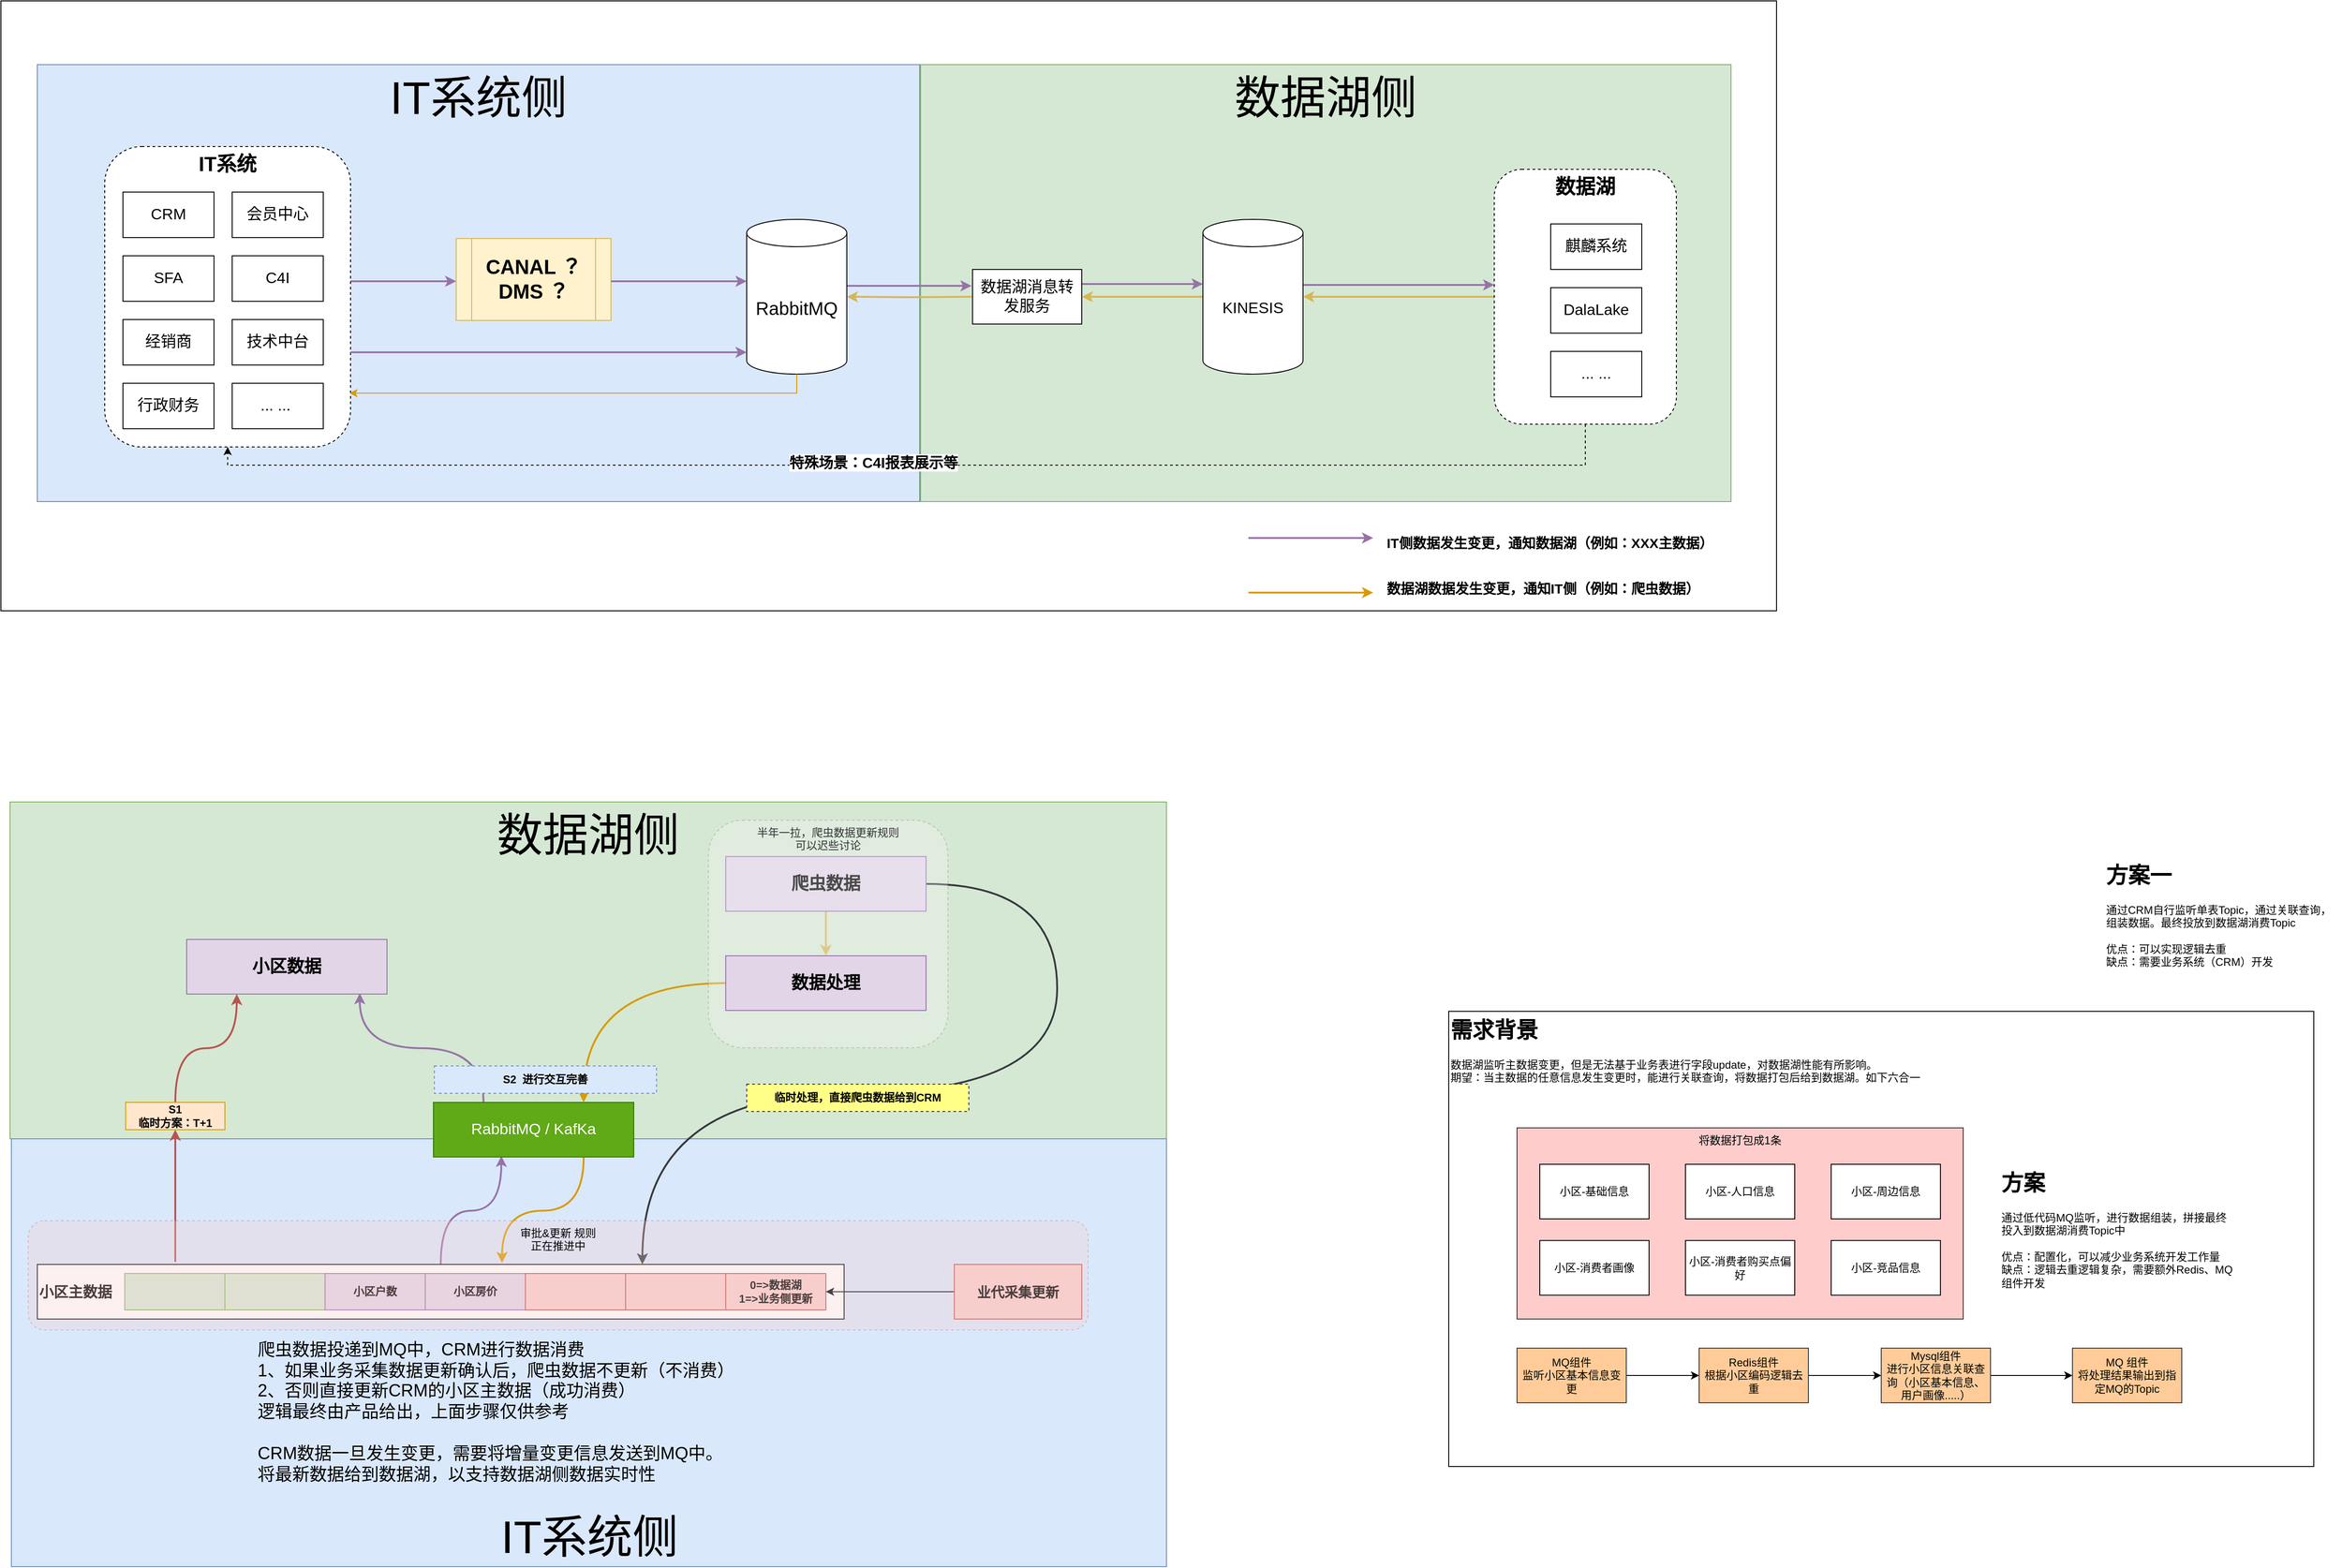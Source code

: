 <mxfile version="24.4.4" type="github">
  <diagram name="第 1 页" id="_mnCOzUP9DBz8knvAwrc">
    <mxGraphModel dx="1657" dy="588" grid="1" gridSize="10" guides="1" tooltips="1" connect="1" arrows="1" fold="1" page="1" pageScale="1" pageWidth="827" pageHeight="1169" math="0" shadow="0">
      <root>
        <mxCell id="0" />
        <mxCell id="1" parent="0" />
        <mxCell id="pive_YGZ8aj-ZetJPHNV-36" value="" style="rounded=0;whiteSpace=wrap;html=1;" vertex="1" parent="1">
          <mxGeometry x="1230" y="1170" width="950" height="500" as="geometry" />
        </mxCell>
        <mxCell id="pive_YGZ8aj-ZetJPHNV-24" value="将数据打包成1条" style="rounded=0;whiteSpace=wrap;html=1;verticalAlign=top;fillColor=#ffcccc;strokeColor=#36393d;" vertex="1" parent="1">
          <mxGeometry x="1305" y="1298" width="490" height="210" as="geometry" />
        </mxCell>
        <mxCell id="es6LMimWQ2Kn1pDAPc1K-94" value="" style="rounded=0;whiteSpace=wrap;html=1;" parent="1" vertex="1">
          <mxGeometry x="-360" y="60" width="1950" height="670" as="geometry" />
        </mxCell>
        <mxCell id="es6LMimWQ2Kn1pDAPc1K-81" value="&lt;font style=&quot;font-size: 50px;&quot;&gt;数据湖侧&lt;/font&gt;" style="rounded=0;whiteSpace=wrap;html=1;fillColor=#d5e8d4;strokeColor=#82b366;verticalAlign=top;movable=1;resizable=1;rotatable=1;deletable=1;editable=1;locked=0;connectable=1;" parent="1" vertex="1">
          <mxGeometry x="-350" y="940" width="1270" height="370" as="geometry" />
        </mxCell>
        <mxCell id="es6LMimWQ2Kn1pDAPc1K-80" value="&lt;font style=&quot;font-size: 50px;&quot;&gt;IT系统侧&lt;/font&gt;" style="rounded=0;whiteSpace=wrap;html=1;fillColor=#dae8fc;strokeColor=#6c8ebf;verticalAlign=bottom;movable=0;resizable=0;rotatable=0;deletable=0;editable=0;locked=1;connectable=0;" parent="1" vertex="1">
          <mxGeometry x="-348.5" y="1310" width="1268.5" height="470" as="geometry" />
        </mxCell>
        <mxCell id="es6LMimWQ2Kn1pDAPc1K-37" value="&lt;font style=&quot;font-size: 50px;&quot;&gt;数据湖侧&lt;/font&gt;" style="rounded=0;whiteSpace=wrap;html=1;fillColor=#d5e8d4;strokeColor=#82b366;verticalAlign=top;" parent="1" vertex="1">
          <mxGeometry x="650" y="130" width="890" height="480" as="geometry" />
        </mxCell>
        <mxCell id="es6LMimWQ2Kn1pDAPc1K-36" value="&lt;font style=&quot;font-size: 50px;&quot;&gt;IT系统侧&lt;/font&gt;" style="rounded=0;whiteSpace=wrap;html=1;fillColor=#dae8fc;strokeColor=#6c8ebf;verticalAlign=top;" parent="1" vertex="1">
          <mxGeometry x="-320" y="130" width="969" height="480" as="geometry" />
        </mxCell>
        <mxCell id="es6LMimWQ2Kn1pDAPc1K-50" style="edgeStyle=orthogonalEdgeStyle;rounded=0;orthogonalLoop=1;jettySize=auto;html=1;exitX=1;exitY=0.5;exitDx=0;exitDy=0;entryX=0;entryY=0.5;entryDx=0;entryDy=0;fillColor=#e1d5e7;strokeColor=#9673a6;strokeWidth=2;" parent="1" edge="1">
          <mxGeometry relative="1" as="geometry">
            <mxPoint x="24.0" y="368.0" as="sourcePoint" />
            <mxPoint x="140" y="368" as="targetPoint" />
          </mxGeometry>
        </mxCell>
        <mxCell id="es6LMimWQ2Kn1pDAPc1K-9" value="&lt;font style=&quot;font-size: 22px;&quot;&gt;&lt;b&gt;IT系统&lt;/b&gt;&lt;/font&gt;" style="rounded=1;whiteSpace=wrap;html=1;dashed=1;verticalAlign=top;fontSize=17;" parent="1" vertex="1">
          <mxGeometry x="-246" y="220" width="270" height="330" as="geometry" />
        </mxCell>
        <mxCell id="es6LMimWQ2Kn1pDAPc1K-1" value="会员中心" style="rounded=0;whiteSpace=wrap;html=1;fontSize=17;" parent="1" vertex="1">
          <mxGeometry x="-106" y="270" width="100" height="50" as="geometry" />
        </mxCell>
        <mxCell id="es6LMimWQ2Kn1pDAPc1K-2" value="C4I" style="rounded=0;whiteSpace=wrap;html=1;fontSize=17;" parent="1" vertex="1">
          <mxGeometry x="-106" y="340" width="100" height="50" as="geometry" />
        </mxCell>
        <mxCell id="es6LMimWQ2Kn1pDAPc1K-3" value="技术中台" style="rounded=0;whiteSpace=wrap;html=1;fontSize=17;" parent="1" vertex="1">
          <mxGeometry x="-106" y="410" width="100" height="50" as="geometry" />
        </mxCell>
        <mxCell id="es6LMimWQ2Kn1pDAPc1K-4" value="... ...&amp;nbsp;" style="rounded=0;whiteSpace=wrap;html=1;fontSize=17;" parent="1" vertex="1">
          <mxGeometry x="-106" y="480" width="100" height="50" as="geometry" />
        </mxCell>
        <mxCell id="es6LMimWQ2Kn1pDAPc1K-5" value="CRM" style="rounded=0;whiteSpace=wrap;html=1;fontSize=17;" parent="1" vertex="1">
          <mxGeometry x="-226" y="270" width="100" height="50" as="geometry" />
        </mxCell>
        <mxCell id="es6LMimWQ2Kn1pDAPc1K-6" value="SFA" style="rounded=0;whiteSpace=wrap;html=1;fontSize=17;" parent="1" vertex="1">
          <mxGeometry x="-226" y="340" width="100" height="50" as="geometry" />
        </mxCell>
        <mxCell id="es6LMimWQ2Kn1pDAPc1K-7" value="经销商" style="rounded=0;whiteSpace=wrap;html=1;fontSize=17;" parent="1" vertex="1">
          <mxGeometry x="-226" y="410" width="100" height="50" as="geometry" />
        </mxCell>
        <mxCell id="es6LMimWQ2Kn1pDAPc1K-8" value="行政财务" style="rounded=0;whiteSpace=wrap;html=1;fontSize=17;" parent="1" vertex="1">
          <mxGeometry x="-226" y="480" width="100" height="50" as="geometry" />
        </mxCell>
        <mxCell id="es6LMimWQ2Kn1pDAPc1K-13" value="" style="edgeStyle=orthogonalEdgeStyle;rounded=0;orthogonalLoop=1;jettySize=auto;html=1;fillColor=#e1d5e7;strokeColor=#9673a6;strokeWidth=2;fontSize=17;" parent="1" edge="1">
          <mxGeometry relative="1" as="geometry">
            <mxPoint x="569.0" y="373.0" as="sourcePoint" />
            <mxPoint x="706" y="373.0" as="targetPoint" />
          </mxGeometry>
        </mxCell>
        <mxCell id="es6LMimWQ2Kn1pDAPc1K-10" value="&lt;font style=&quot;font-size: 20px;&quot;&gt;RabbitMQ&lt;/font&gt;" style="shape=cylinder3;whiteSpace=wrap;html=1;boundedLbl=1;backgroundOutline=1;size=15;fontSize=17;" parent="1" vertex="1">
          <mxGeometry x="459" y="300" width="110" height="170" as="geometry" />
        </mxCell>
        <mxCell id="es6LMimWQ2Kn1pDAPc1K-15" style="edgeStyle=orthogonalEdgeStyle;rounded=0;orthogonalLoop=1;jettySize=auto;html=1;exitX=1;exitY=0.5;exitDx=0;exitDy=0;fillColor=#e1d5e7;strokeColor=#9673a6;strokeWidth=2;fontSize=17;" parent="1" edge="1">
          <mxGeometry relative="1" as="geometry">
            <mxPoint x="827" y="371.0" as="sourcePoint" />
            <mxPoint x="960.0" y="371.0" as="targetPoint" />
          </mxGeometry>
        </mxCell>
        <mxCell id="es6LMimWQ2Kn1pDAPc1K-32" style="edgeStyle=orthogonalEdgeStyle;rounded=0;orthogonalLoop=1;jettySize=auto;html=1;exitX=0;exitY=0.5;exitDx=0;exitDy=0;fillColor=#fff2cc;strokeColor=#d6b656;strokeWidth=2;fontSize=17;" parent="1" target="es6LMimWQ2Kn1pDAPc1K-10" edge="1">
          <mxGeometry relative="1" as="geometry">
            <mxPoint x="706" y="385.0" as="sourcePoint" />
          </mxGeometry>
        </mxCell>
        <mxCell id="es6LMimWQ2Kn1pDAPc1K-12" value="数据湖消息转发服务" style="whiteSpace=wrap;html=1;fontSize=17;" parent="1" vertex="1">
          <mxGeometry x="707" y="355" width="120" height="60" as="geometry" />
        </mxCell>
        <mxCell id="es6LMimWQ2Kn1pDAPc1K-23" style="edgeStyle=orthogonalEdgeStyle;rounded=0;orthogonalLoop=1;jettySize=auto;html=1;exitX=1;exitY=0.5;exitDx=0;exitDy=0;exitPerimeter=0;entryX=0;entryY=0.5;entryDx=0;entryDy=0;fillColor=#e1d5e7;strokeColor=#9673a6;strokeWidth=2;fontSize=17;" parent="1" edge="1">
          <mxGeometry relative="1" as="geometry">
            <mxPoint x="1070.0" y="372.0" as="sourcePoint" />
            <mxPoint x="1280" y="372.0" as="targetPoint" />
          </mxGeometry>
        </mxCell>
        <mxCell id="es6LMimWQ2Kn1pDAPc1K-30" style="edgeStyle=orthogonalEdgeStyle;rounded=0;orthogonalLoop=1;jettySize=auto;html=1;exitX=0;exitY=0.5;exitDx=0;exitDy=0;exitPerimeter=0;fillColor=#fff2cc;strokeColor=#d6b656;strokeWidth=2;fontSize=17;" parent="1" source="es6LMimWQ2Kn1pDAPc1K-14" target="es6LMimWQ2Kn1pDAPc1K-12" edge="1">
          <mxGeometry relative="1" as="geometry" />
        </mxCell>
        <mxCell id="es6LMimWQ2Kn1pDAPc1K-14" value="KINESIS" style="shape=cylinder3;whiteSpace=wrap;html=1;boundedLbl=1;backgroundOutline=1;size=15;fontSize=17;" parent="1" vertex="1">
          <mxGeometry x="960" y="300" width="110" height="170" as="geometry" />
        </mxCell>
        <mxCell id="es6LMimWQ2Kn1pDAPc1K-31" style="edgeStyle=orthogonalEdgeStyle;rounded=0;orthogonalLoop=1;jettySize=auto;html=1;exitX=0;exitY=0.5;exitDx=0;exitDy=0;fillColor=#fff2cc;strokeColor=#d6b656;strokeWidth=2;fontSize=17;" parent="1" source="es6LMimWQ2Kn1pDAPc1K-16" target="es6LMimWQ2Kn1pDAPc1K-14" edge="1">
          <mxGeometry relative="1" as="geometry" />
        </mxCell>
        <mxCell id="es6LMimWQ2Kn1pDAPc1K-44" style="edgeStyle=orthogonalEdgeStyle;rounded=0;orthogonalLoop=1;jettySize=auto;html=1;exitX=0.5;exitY=1;exitDx=0;exitDy=0;entryX=0.5;entryY=1;entryDx=0;entryDy=0;dashed=1;" parent="1" source="es6LMimWQ2Kn1pDAPc1K-16" target="es6LMimWQ2Kn1pDAPc1K-9" edge="1">
          <mxGeometry relative="1" as="geometry" />
        </mxCell>
        <mxCell id="es6LMimWQ2Kn1pDAPc1K-46" value="&lt;font style=&quot;font-size: 16px;&quot;&gt;&lt;b&gt;特殊场景：C4I报表展示等&lt;/b&gt;&lt;/font&gt;" style="edgeLabel;html=1;align=center;verticalAlign=middle;resizable=0;points=[];" parent="es6LMimWQ2Kn1pDAPc1K-44" vertex="1" connectable="0">
          <mxGeometry x="0.063" y="-3" relative="1" as="geometry">
            <mxPoint as="offset" />
          </mxGeometry>
        </mxCell>
        <mxCell id="es6LMimWQ2Kn1pDAPc1K-16" value="&lt;font size=&quot;1&quot; style=&quot;&quot;&gt;&lt;b style=&quot;font-size: 22px;&quot;&gt;数据湖&lt;/b&gt;&lt;/font&gt;" style="rounded=1;whiteSpace=wrap;html=1;dashed=1;verticalAlign=top;fontSize=17;" parent="1" vertex="1">
          <mxGeometry x="1280" y="245" width="200" height="280" as="geometry" />
        </mxCell>
        <mxCell id="es6LMimWQ2Kn1pDAPc1K-19" value="麒麟系统" style="rounded=0;whiteSpace=wrap;html=1;fontSize=17;" parent="1" vertex="1">
          <mxGeometry x="1342" y="305" width="100" height="50" as="geometry" />
        </mxCell>
        <mxCell id="es6LMimWQ2Kn1pDAPc1K-20" value="DalaLake" style="rounded=0;whiteSpace=wrap;html=1;fontSize=17;" parent="1" vertex="1">
          <mxGeometry x="1342" y="375" width="100" height="50" as="geometry" />
        </mxCell>
        <mxCell id="es6LMimWQ2Kn1pDAPc1K-21" value="... ..." style="rounded=0;whiteSpace=wrap;html=1;fontSize=17;" parent="1" vertex="1">
          <mxGeometry x="1342" y="445" width="100" height="50" as="geometry" />
        </mxCell>
        <mxCell id="es6LMimWQ2Kn1pDAPc1K-38" value="" style="edgeStyle=orthogonalEdgeStyle;rounded=0;orthogonalLoop=1;jettySize=auto;html=1;fillColor=#e1d5e7;strokeColor=#9673a6;strokeWidth=2;" parent="1" edge="1">
          <mxGeometry relative="1" as="geometry">
            <mxPoint x="1010.0" y="650.0" as="sourcePoint" />
            <mxPoint x="1147" y="650.0" as="targetPoint" />
          </mxGeometry>
        </mxCell>
        <mxCell id="es6LMimWQ2Kn1pDAPc1K-39" value="IT侧数据发生变更，通知数据湖（例如：XXX主数据）" style="text;html=1;align=left;verticalAlign=middle;whiteSpace=wrap;rounded=0;fontStyle=1;fontSize=15;" parent="1" vertex="1">
          <mxGeometry x="1160" y="640" width="380" height="30" as="geometry" />
        </mxCell>
        <mxCell id="es6LMimWQ2Kn1pDAPc1K-41" value="" style="edgeStyle=orthogonalEdgeStyle;rounded=0;orthogonalLoop=1;jettySize=auto;html=1;fillColor=#ffe6cc;strokeColor=#d79b00;strokeWidth=2;" parent="1" edge="1">
          <mxGeometry relative="1" as="geometry">
            <mxPoint x="1010.0" y="710.0" as="sourcePoint" />
            <mxPoint x="1147" y="710.0" as="targetPoint" />
          </mxGeometry>
        </mxCell>
        <mxCell id="es6LMimWQ2Kn1pDAPc1K-43" value="数据湖数据发生变更，通知IT侧（例如：爬虫数据）" style="text;html=1;align=left;verticalAlign=middle;whiteSpace=wrap;rounded=0;fontStyle=1;fontSize=15;" parent="1" vertex="1">
          <mxGeometry x="1160" y="690" width="380" height="30" as="geometry" />
        </mxCell>
        <mxCell id="es6LMimWQ2Kn1pDAPc1K-48" style="edgeStyle=orthogonalEdgeStyle;rounded=0;orthogonalLoop=1;jettySize=auto;html=1;exitX=0.5;exitY=1;exitDx=0;exitDy=0;exitPerimeter=0;entryX=0.995;entryY=0.821;entryDx=0;entryDy=0;entryPerimeter=0;fillColor=#ffe6cc;strokeColor=#d79b00;" parent="1" source="es6LMimWQ2Kn1pDAPc1K-10" target="es6LMimWQ2Kn1pDAPc1K-9" edge="1">
          <mxGeometry relative="1" as="geometry" />
        </mxCell>
        <mxCell id="es6LMimWQ2Kn1pDAPc1K-49" value="&lt;font style=&quot;font-size: 22px;&quot;&gt;&lt;b&gt;CANAL ？&lt;br&gt;DMS ？&lt;/b&gt;&lt;/font&gt;" style="shape=process;whiteSpace=wrap;html=1;backgroundOutline=1;fillColor=#fff2cc;strokeColor=#d6b656;" parent="1" vertex="1">
          <mxGeometry x="140" y="321" width="170" height="90" as="geometry" />
        </mxCell>
        <mxCell id="es6LMimWQ2Kn1pDAPc1K-51" style="edgeStyle=orthogonalEdgeStyle;rounded=0;orthogonalLoop=1;jettySize=auto;html=1;exitX=1;exitY=0.5;exitDx=0;exitDy=0;entryX=0;entryY=0.5;entryDx=0;entryDy=0;entryPerimeter=0;fillColor=#e1d5e7;strokeColor=#9673a6;strokeWidth=2;" parent="1" edge="1">
          <mxGeometry relative="1" as="geometry">
            <mxPoint x="310" y="368" as="sourcePoint" />
            <mxPoint x="459" y="368" as="targetPoint" />
          </mxGeometry>
        </mxCell>
        <mxCell id="es6LMimWQ2Kn1pDAPc1K-53" style="edgeStyle=orthogonalEdgeStyle;rounded=0;orthogonalLoop=1;jettySize=auto;html=1;exitX=1;exitY=0.5;exitDx=0;exitDy=0;entryX=0;entryY=0.5;entryDx=0;entryDy=0;entryPerimeter=0;strokeWidth=2;fillColor=#e1d5e7;strokeColor=#9673a6;" parent="1" edge="1">
          <mxGeometry relative="1" as="geometry">
            <mxPoint x="24.0" y="446.0" as="sourcePoint" />
            <mxPoint x="459" y="446" as="targetPoint" />
          </mxGeometry>
        </mxCell>
        <mxCell id="es6LMimWQ2Kn1pDAPc1K-54" style="edgeStyle=orthogonalEdgeStyle;curved=1;rounded=0;orthogonalLoop=1;jettySize=auto;html=1;entryX=0.339;entryY=0.98;entryDx=0;entryDy=0;fillColor=#e1d5e7;strokeColor=#9673a6;strokeWidth=2;entryPerimeter=0;" parent="1" source="es6LMimWQ2Kn1pDAPc1K-55" target="es6LMimWQ2Kn1pDAPc1K-57" edge="1">
          <mxGeometry relative="1" as="geometry" />
        </mxCell>
        <mxCell id="es6LMimWQ2Kn1pDAPc1K-55" value="&lt;font style=&quot;font-size: 16px;&quot;&gt;小区主数据&lt;/font&gt;" style="rounded=0;whiteSpace=wrap;html=1;align=left;fontStyle=1" parent="1" vertex="1">
          <mxGeometry x="-320" y="1448" width="886" height="60" as="geometry" />
        </mxCell>
        <mxCell id="es6LMimWQ2Kn1pDAPc1K-56" style="edgeStyle=orthogonalEdgeStyle;curved=1;rounded=0;orthogonalLoop=1;jettySize=auto;html=1;exitX=0.75;exitY=1;exitDx=0;exitDy=0;fillColor=#ffe6cc;strokeColor=#d79b00;strokeWidth=2;entryX=0.576;entryY=-0.028;entryDx=0;entryDy=0;entryPerimeter=0;" parent="1" source="es6LMimWQ2Kn1pDAPc1K-57" target="es6LMimWQ2Kn1pDAPc1K-55" edge="1">
          <mxGeometry relative="1" as="geometry" />
        </mxCell>
        <mxCell id="es6LMimWQ2Kn1pDAPc1K-83" style="edgeStyle=orthogonalEdgeStyle;rounded=0;orthogonalLoop=1;jettySize=auto;html=1;exitX=0.25;exitY=0;exitDx=0;exitDy=0;entryX=0.864;entryY=0.983;entryDx=0;entryDy=0;curved=1;fillColor=#e1d5e7;strokeColor=#9673a6;strokeWidth=2;entryPerimeter=0;" parent="1" source="es6LMimWQ2Kn1pDAPc1K-57" target="es6LMimWQ2Kn1pDAPc1K-61" edge="1">
          <mxGeometry relative="1" as="geometry" />
        </mxCell>
        <mxCell id="es6LMimWQ2Kn1pDAPc1K-57" value="RabbitMQ / KafKa" style="rounded=0;whiteSpace=wrap;html=1;fillColor=#60a917;strokeColor=#2D7600;fontColor=#ffffff;fontSize=17;" parent="1" vertex="1">
          <mxGeometry x="115" y="1270" width="220" height="60" as="geometry" />
        </mxCell>
        <mxCell id="es6LMimWQ2Kn1pDAPc1K-95" style="edgeStyle=orthogonalEdgeStyle;rounded=0;orthogonalLoop=1;jettySize=auto;html=1;entryX=0.75;entryY=0;entryDx=0;entryDy=0;curved=1;strokeWidth=2;fillColor=#ffe6cc;strokeColor=#d79b00;exitX=0;exitY=0.5;exitDx=0;exitDy=0;" parent="1" source="pive_YGZ8aj-ZetJPHNV-5" target="es6LMimWQ2Kn1pDAPc1K-57" edge="1">
          <mxGeometry relative="1" as="geometry">
            <mxPoint x="380" y="1180" as="sourcePoint" />
          </mxGeometry>
        </mxCell>
        <mxCell id="pive_YGZ8aj-ZetJPHNV-6" style="edgeStyle=orthogonalEdgeStyle;rounded=0;orthogonalLoop=1;jettySize=auto;html=1;exitX=0.5;exitY=1;exitDx=0;exitDy=0;entryX=0.5;entryY=0;entryDx=0;entryDy=0;fillColor=#fff2cc;strokeColor=#d6b656;strokeWidth=2;" edge="1" parent="1" source="es6LMimWQ2Kn1pDAPc1K-59" target="pive_YGZ8aj-ZetJPHNV-5">
          <mxGeometry relative="1" as="geometry" />
        </mxCell>
        <mxCell id="pive_YGZ8aj-ZetJPHNV-8" style="edgeStyle=orthogonalEdgeStyle;rounded=0;orthogonalLoop=1;jettySize=auto;html=1;exitX=1;exitY=0.5;exitDx=0;exitDy=0;entryX=0.75;entryY=0;entryDx=0;entryDy=0;curved=1;fillColor=#eeeeee;strokeColor=#36393d;strokeWidth=2;" edge="1" parent="1" source="es6LMimWQ2Kn1pDAPc1K-59" target="es6LMimWQ2Kn1pDAPc1K-55">
          <mxGeometry relative="1" as="geometry">
            <Array as="points">
              <mxPoint x="800" y="1030" />
              <mxPoint x="800" y="1260" />
              <mxPoint x="345" y="1260" />
            </Array>
          </mxGeometry>
        </mxCell>
        <mxCell id="pive_YGZ8aj-ZetJPHNV-9" value="Text" style="edgeLabel;html=1;align=center;verticalAlign=middle;resizable=0;points=[];" vertex="1" connectable="0" parent="pive_YGZ8aj-ZetJPHNV-8">
          <mxGeometry x="0.247" y="2" relative="1" as="geometry">
            <mxPoint x="-1" as="offset" />
          </mxGeometry>
        </mxCell>
        <mxCell id="es6LMimWQ2Kn1pDAPc1K-59" value="爬虫数据" style="rounded=0;whiteSpace=wrap;html=1;fillColor=#e1d5e7;strokeColor=#9673a6;fontSize=19;fontStyle=1" parent="1" vertex="1">
          <mxGeometry x="436" y="1000" width="220" height="60" as="geometry" />
        </mxCell>
        <mxCell id="es6LMimWQ2Kn1pDAPc1K-61" value="小区数据" style="rounded=0;whiteSpace=wrap;html=1;fillColor=#e1d5e7;strokeColor=#9673a6;fontSize=19;fontStyle=1" parent="1" vertex="1">
          <mxGeometry x="-156" y="1091" width="220" height="60" as="geometry" />
        </mxCell>
        <mxCell id="es6LMimWQ2Kn1pDAPc1K-62" value="" style="rounded=0;whiteSpace=wrap;html=1;fillColor=#d5e8d4;strokeColor=#82b366;fontStyle=1" parent="1" vertex="1">
          <mxGeometry x="-224" y="1458" width="110" height="40" as="geometry" />
        </mxCell>
        <mxCell id="es6LMimWQ2Kn1pDAPc1K-63" value="" style="rounded=0;whiteSpace=wrap;html=1;fillColor=#d5e8d4;strokeColor=#82b366;fontStyle=1" parent="1" vertex="1">
          <mxGeometry x="-114" y="1458" width="110" height="40" as="geometry" />
        </mxCell>
        <mxCell id="es6LMimWQ2Kn1pDAPc1K-96" style="edgeStyle=orthogonalEdgeStyle;rounded=0;orthogonalLoop=1;jettySize=auto;html=1;entryX=0.25;entryY=1;entryDx=0;entryDy=0;curved=1;fillColor=#f8cecc;strokeColor=#b85450;strokeWidth=2;exitX=0.5;exitY=0;exitDx=0;exitDy=0;" parent="1" source="es6LMimWQ2Kn1pDAPc1K-97" target="es6LMimWQ2Kn1pDAPc1K-61" edge="1">
          <mxGeometry relative="1" as="geometry">
            <mxPoint x="10" y="1450" as="sourcePoint" />
          </mxGeometry>
        </mxCell>
        <mxCell id="es6LMimWQ2Kn1pDAPc1K-64" value="小区户数" style="rounded=0;whiteSpace=wrap;html=1;fillColor=#e1d5e7;strokeColor=#9673a6;fontStyle=1" parent="1" vertex="1">
          <mxGeometry x="-4" y="1458" width="110" height="40" as="geometry" />
        </mxCell>
        <mxCell id="es6LMimWQ2Kn1pDAPc1K-65" value="小区房价" style="rounded=0;whiteSpace=wrap;html=1;fillColor=#e1d5e7;strokeColor=#9673a6;fontStyle=1" parent="1" vertex="1">
          <mxGeometry x="106" y="1458" width="110" height="40" as="geometry" />
        </mxCell>
        <mxCell id="es6LMimWQ2Kn1pDAPc1K-66" value="" style="rounded=0;whiteSpace=wrap;html=1;fillColor=#f8cecc;strokeColor=#b85450;fontStyle=1" parent="1" vertex="1">
          <mxGeometry x="216" y="1458" width="110" height="40" as="geometry" />
        </mxCell>
        <mxCell id="es6LMimWQ2Kn1pDAPc1K-67" value="" style="rounded=0;whiteSpace=wrap;html=1;fillColor=#f8cecc;strokeColor=#b85450;fontStyle=1" parent="1" vertex="1">
          <mxGeometry x="326" y="1458" width="110" height="40" as="geometry" />
        </mxCell>
        <mxCell id="es6LMimWQ2Kn1pDAPc1K-68" value="0=&amp;gt;数据湖&lt;br&gt;1=&amp;gt;业务侧更新" style="rounded=0;whiteSpace=wrap;html=1;fillColor=#f8cecc;strokeColor=#b85450;fontStyle=1" parent="1" vertex="1">
          <mxGeometry x="436" y="1458" width="110" height="40" as="geometry" />
        </mxCell>
        <mxCell id="es6LMimWQ2Kn1pDAPc1K-69" style="edgeStyle=orthogonalEdgeStyle;curved=1;rounded=0;orthogonalLoop=1;jettySize=auto;html=1;exitX=0;exitY=0.5;exitDx=0;exitDy=0;entryX=1;entryY=0.5;entryDx=0;entryDy=0;fontStyle=1" parent="1" source="es6LMimWQ2Kn1pDAPc1K-70" target="es6LMimWQ2Kn1pDAPc1K-68" edge="1">
          <mxGeometry relative="1" as="geometry" />
        </mxCell>
        <mxCell id="es6LMimWQ2Kn1pDAPc1K-70" value="业代采集更新" style="rounded=0;whiteSpace=wrap;html=1;fillColor=#f8cecc;strokeColor=#b85450;fontStyle=1;fontSize=15;" parent="1" vertex="1">
          <mxGeometry x="687" y="1448" width="140" height="60" as="geometry" />
        </mxCell>
        <mxCell id="es6LMimWQ2Kn1pDAPc1K-73" value="&lt;font style=&quot;font-size: 19px;&quot;&gt;&lt;br&gt;爬虫数据投递到MQ中，CRM进行数据消费&lt;br&gt;1、如果业务采集数据更新确认后，爬虫数据不更新（不消费）&lt;br&gt;&lt;/font&gt;&lt;div style=&quot;font-size: 19px;&quot;&gt;&lt;span style=&quot;background-color: initial;&quot;&gt;&lt;font style=&quot;font-size: 19px;&quot;&gt;2、否则直接更新CRM的小区主数据（成功消费）&lt;br&gt;逻辑最终由产品给出，上面步骤仅供参考&lt;br&gt;&lt;br&gt;CRM数据一旦发生变更，需要将增量变更信息发送到MQ中。&lt;br&gt;将最新数据给到数据湖，以支持数据湖侧数据实时性&lt;br&gt;&lt;br&gt;&lt;/font&gt;&lt;/span&gt;&lt;/div&gt;" style="text;html=1;align=left;verticalAlign=middle;whiteSpace=wrap;rounded=0;" parent="1" vertex="1">
          <mxGeometry x="-80" y="1530" width="530" height="160" as="geometry" />
        </mxCell>
        <mxCell id="es6LMimWQ2Kn1pDAPc1K-98" value="临时处理，直接爬虫数据给到CRM" style="text;html=1;align=center;verticalAlign=middle;whiteSpace=wrap;rounded=0;fontStyle=1;fillColor=#ffff88;strokeColor=#36393d;dashed=1;" parent="1" vertex="1">
          <mxGeometry x="459" y="1250" width="244" height="30" as="geometry" />
        </mxCell>
        <mxCell id="es6LMimWQ2Kn1pDAPc1K-100" value="" style="edgeStyle=orthogonalEdgeStyle;rounded=0;orthogonalLoop=1;jettySize=auto;html=1;entryX=0.5;entryY=1;entryDx=0;entryDy=0;curved=1;fillColor=#f8cecc;strokeColor=#b85450;strokeWidth=2;exitX=0.171;exitY=-0.045;exitDx=0;exitDy=0;exitPerimeter=0;" parent="1" source="es6LMimWQ2Kn1pDAPc1K-55" target="es6LMimWQ2Kn1pDAPc1K-97" edge="1">
          <mxGeometry relative="1" as="geometry">
            <mxPoint x="-168" y="1445" as="sourcePoint" />
            <mxPoint x="-101" y="1151" as="targetPoint" />
          </mxGeometry>
        </mxCell>
        <mxCell id="es6LMimWQ2Kn1pDAPc1K-97" value="S1&lt;br&gt;临时方案：T+1" style="text;html=1;align=center;verticalAlign=middle;whiteSpace=wrap;rounded=0;fontStyle=1;fillColor=#ffe6cc;strokeColor=#d79b00;" parent="1" vertex="1">
          <mxGeometry x="-223" y="1270" width="109" height="30" as="geometry" />
        </mxCell>
        <mxCell id="pive_YGZ8aj-ZetJPHNV-2" value="审批&amp;amp;更新 规则&lt;br&gt;正在推进中" style="rounded=1;whiteSpace=wrap;html=1;opacity=30;dashed=1;verticalAlign=top;fillColor=#f8cecc;strokeColor=#b85450;" vertex="1" parent="1">
          <mxGeometry x="-330" y="1400" width="1164" height="120" as="geometry" />
        </mxCell>
        <mxCell id="pive_YGZ8aj-ZetJPHNV-4" value="半年一拉，爬虫数据更新规则&lt;br&gt;可以迟些讨论" style="rounded=1;whiteSpace=wrap;html=1;dashed=1;opacity=30;verticalAlign=top;fillColor=#f5f5f5;fontColor=#333333;strokeColor=#666666;" vertex="1" parent="1">
          <mxGeometry x="417" y="960" width="263" height="250" as="geometry" />
        </mxCell>
        <mxCell id="pive_YGZ8aj-ZetJPHNV-5" value="数据处理" style="rounded=0;whiteSpace=wrap;html=1;fillColor=#e1d5e7;strokeColor=#9673a6;fontSize=19;fontStyle=1" vertex="1" parent="1">
          <mxGeometry x="436" y="1109" width="220" height="60" as="geometry" />
        </mxCell>
        <mxCell id="pive_YGZ8aj-ZetJPHNV-12" value="S2&amp;nbsp; 进行交互完善" style="text;html=1;align=center;verticalAlign=middle;whiteSpace=wrap;rounded=0;fontStyle=1;fillColor=#dae8fc;strokeColor=#6c8ebf;dashed=1;" vertex="1" parent="1">
          <mxGeometry x="116" y="1230" width="244" height="30" as="geometry" />
        </mxCell>
        <mxCell id="pive_YGZ8aj-ZetJPHNV-18" value="小区-人口信息" style="rounded=0;whiteSpace=wrap;html=1;" vertex="1" parent="1">
          <mxGeometry x="1490" y="1338" width="120" height="60" as="geometry" />
        </mxCell>
        <mxCell id="pive_YGZ8aj-ZetJPHNV-19" value="小区-基础信息" style="rounded=0;whiteSpace=wrap;html=1;" vertex="1" parent="1">
          <mxGeometry x="1330" y="1338" width="120" height="60" as="geometry" />
        </mxCell>
        <mxCell id="pive_YGZ8aj-ZetJPHNV-20" value="小区-周边信息" style="rounded=0;whiteSpace=wrap;html=1;" vertex="1" parent="1">
          <mxGeometry x="1650" y="1338" width="120" height="60" as="geometry" />
        </mxCell>
        <mxCell id="pive_YGZ8aj-ZetJPHNV-21" value="小区-消费者购买点偏好" style="rounded=0;whiteSpace=wrap;html=1;" vertex="1" parent="1">
          <mxGeometry x="1490" y="1421.75" width="120" height="60" as="geometry" />
        </mxCell>
        <mxCell id="pive_YGZ8aj-ZetJPHNV-22" value="小区-竞品信息" style="rounded=0;whiteSpace=wrap;html=1;" vertex="1" parent="1">
          <mxGeometry x="1650" y="1421.75" width="120" height="60" as="geometry" />
        </mxCell>
        <mxCell id="pive_YGZ8aj-ZetJPHNV-23" value="小区-消费者画像" style="rounded=0;whiteSpace=wrap;html=1;" vertex="1" parent="1">
          <mxGeometry x="1330" y="1421.75" width="120" height="60" as="geometry" />
        </mxCell>
        <mxCell id="pive_YGZ8aj-ZetJPHNV-27" value="&lt;h1 style=&quot;margin-top: 0px;&quot;&gt;方案一&lt;/h1&gt;&lt;div&gt;通过CRM自行监听单表Topic，通过关联查询，组装数据。最终投放到数据湖消费Topic&lt;/div&gt;&lt;div&gt;&lt;br&gt;&lt;/div&gt;&lt;div&gt;优点：可以实现逻辑去重&lt;/div&gt;&lt;div&gt;缺点：需要业务系统（CRM）开发&lt;/div&gt;" style="text;html=1;whiteSpace=wrap;overflow=hidden;rounded=0;" vertex="1" parent="1">
          <mxGeometry x="1950" y="1000" width="260" height="130" as="geometry" />
        </mxCell>
        <mxCell id="pive_YGZ8aj-ZetJPHNV-28" value="&lt;h1 style=&quot;margin-top: 0px;&quot;&gt;方案&lt;/h1&gt;&lt;div&gt;通过低代码MQ监听，进行数据组装，拼接最终投入到数据湖消费Topic中&lt;/div&gt;&lt;div&gt;&lt;br&gt;&lt;/div&gt;&lt;div&gt;优点：配置化，可以减少业务系统开发工作量&lt;/div&gt;&lt;div&gt;缺点：逻辑去重逻辑复杂，需要额外Redis、MQ组件&lt;span style=&quot;background-color: initial;&quot;&gt;开发&lt;/span&gt;&lt;/div&gt;" style="text;html=1;whiteSpace=wrap;overflow=hidden;rounded=0;" vertex="1" parent="1">
          <mxGeometry x="1835" y="1338" width="260" height="146.25" as="geometry" />
        </mxCell>
        <mxCell id="pive_YGZ8aj-ZetJPHNV-31" value="" style="edgeStyle=orthogonalEdgeStyle;rounded=0;orthogonalLoop=1;jettySize=auto;html=1;" edge="1" parent="1" source="pive_YGZ8aj-ZetJPHNV-29" target="pive_YGZ8aj-ZetJPHNV-30">
          <mxGeometry relative="1" as="geometry" />
        </mxCell>
        <mxCell id="pive_YGZ8aj-ZetJPHNV-29" value="MQ组件&lt;div&gt;监听小区基本信息变更&lt;/div&gt;" style="rounded=0;whiteSpace=wrap;html=1;fillColor=#ffcc99;strokeColor=#36393d;" vertex="1" parent="1">
          <mxGeometry x="1305" y="1540" width="120" height="60" as="geometry" />
        </mxCell>
        <mxCell id="pive_YGZ8aj-ZetJPHNV-33" value="" style="edgeStyle=orthogonalEdgeStyle;rounded=0;orthogonalLoop=1;jettySize=auto;html=1;" edge="1" parent="1" source="pive_YGZ8aj-ZetJPHNV-30" target="pive_YGZ8aj-ZetJPHNV-32">
          <mxGeometry relative="1" as="geometry" />
        </mxCell>
        <mxCell id="pive_YGZ8aj-ZetJPHNV-30" value="Redis组件&lt;br&gt;根据小区编码逻辑去重" style="rounded=0;whiteSpace=wrap;html=1;fillColor=#ffcc99;strokeColor=#36393d;" vertex="1" parent="1">
          <mxGeometry x="1505" y="1540" width="120" height="60" as="geometry" />
        </mxCell>
        <mxCell id="pive_YGZ8aj-ZetJPHNV-35" value="" style="edgeStyle=orthogonalEdgeStyle;rounded=0;orthogonalLoop=1;jettySize=auto;html=1;" edge="1" parent="1" source="pive_YGZ8aj-ZetJPHNV-32" target="pive_YGZ8aj-ZetJPHNV-34">
          <mxGeometry relative="1" as="geometry" />
        </mxCell>
        <mxCell id="pive_YGZ8aj-ZetJPHNV-32" value="Mysql组件&lt;br&gt;进行小区信息关联查询（小区基本信息、用户画像.....）" style="rounded=0;whiteSpace=wrap;html=1;fillColor=#ffcc99;strokeColor=#36393d;" vertex="1" parent="1">
          <mxGeometry x="1705" y="1540" width="120" height="60" as="geometry" />
        </mxCell>
        <mxCell id="pive_YGZ8aj-ZetJPHNV-34" value="MQ 组件&lt;br&gt;将处理结果输出到指定MQ的Topic" style="rounded=0;whiteSpace=wrap;html=1;fillColor=#ffcc99;strokeColor=#36393d;" vertex="1" parent="1">
          <mxGeometry x="1915" y="1540" width="120" height="60" as="geometry" />
        </mxCell>
        <mxCell id="pive_YGZ8aj-ZetJPHNV-37" value="&lt;h1 style=&quot;margin-top: 0px;&quot;&gt;需求背景&lt;/h1&gt;&lt;p&gt;数据湖监听主数据变更，但是无法基于业务表进行字段update，对数据湖性能有所影响。&lt;br&gt;期望：当主数据的任意信息发生变更时，能进行关联查询，将数据打包后给到数据湖。如下六合一&lt;/p&gt;" style="text;html=1;whiteSpace=wrap;overflow=hidden;rounded=0;" vertex="1" parent="1">
          <mxGeometry x="1230" y="1170" width="650" height="92" as="geometry" />
        </mxCell>
      </root>
    </mxGraphModel>
  </diagram>
</mxfile>
